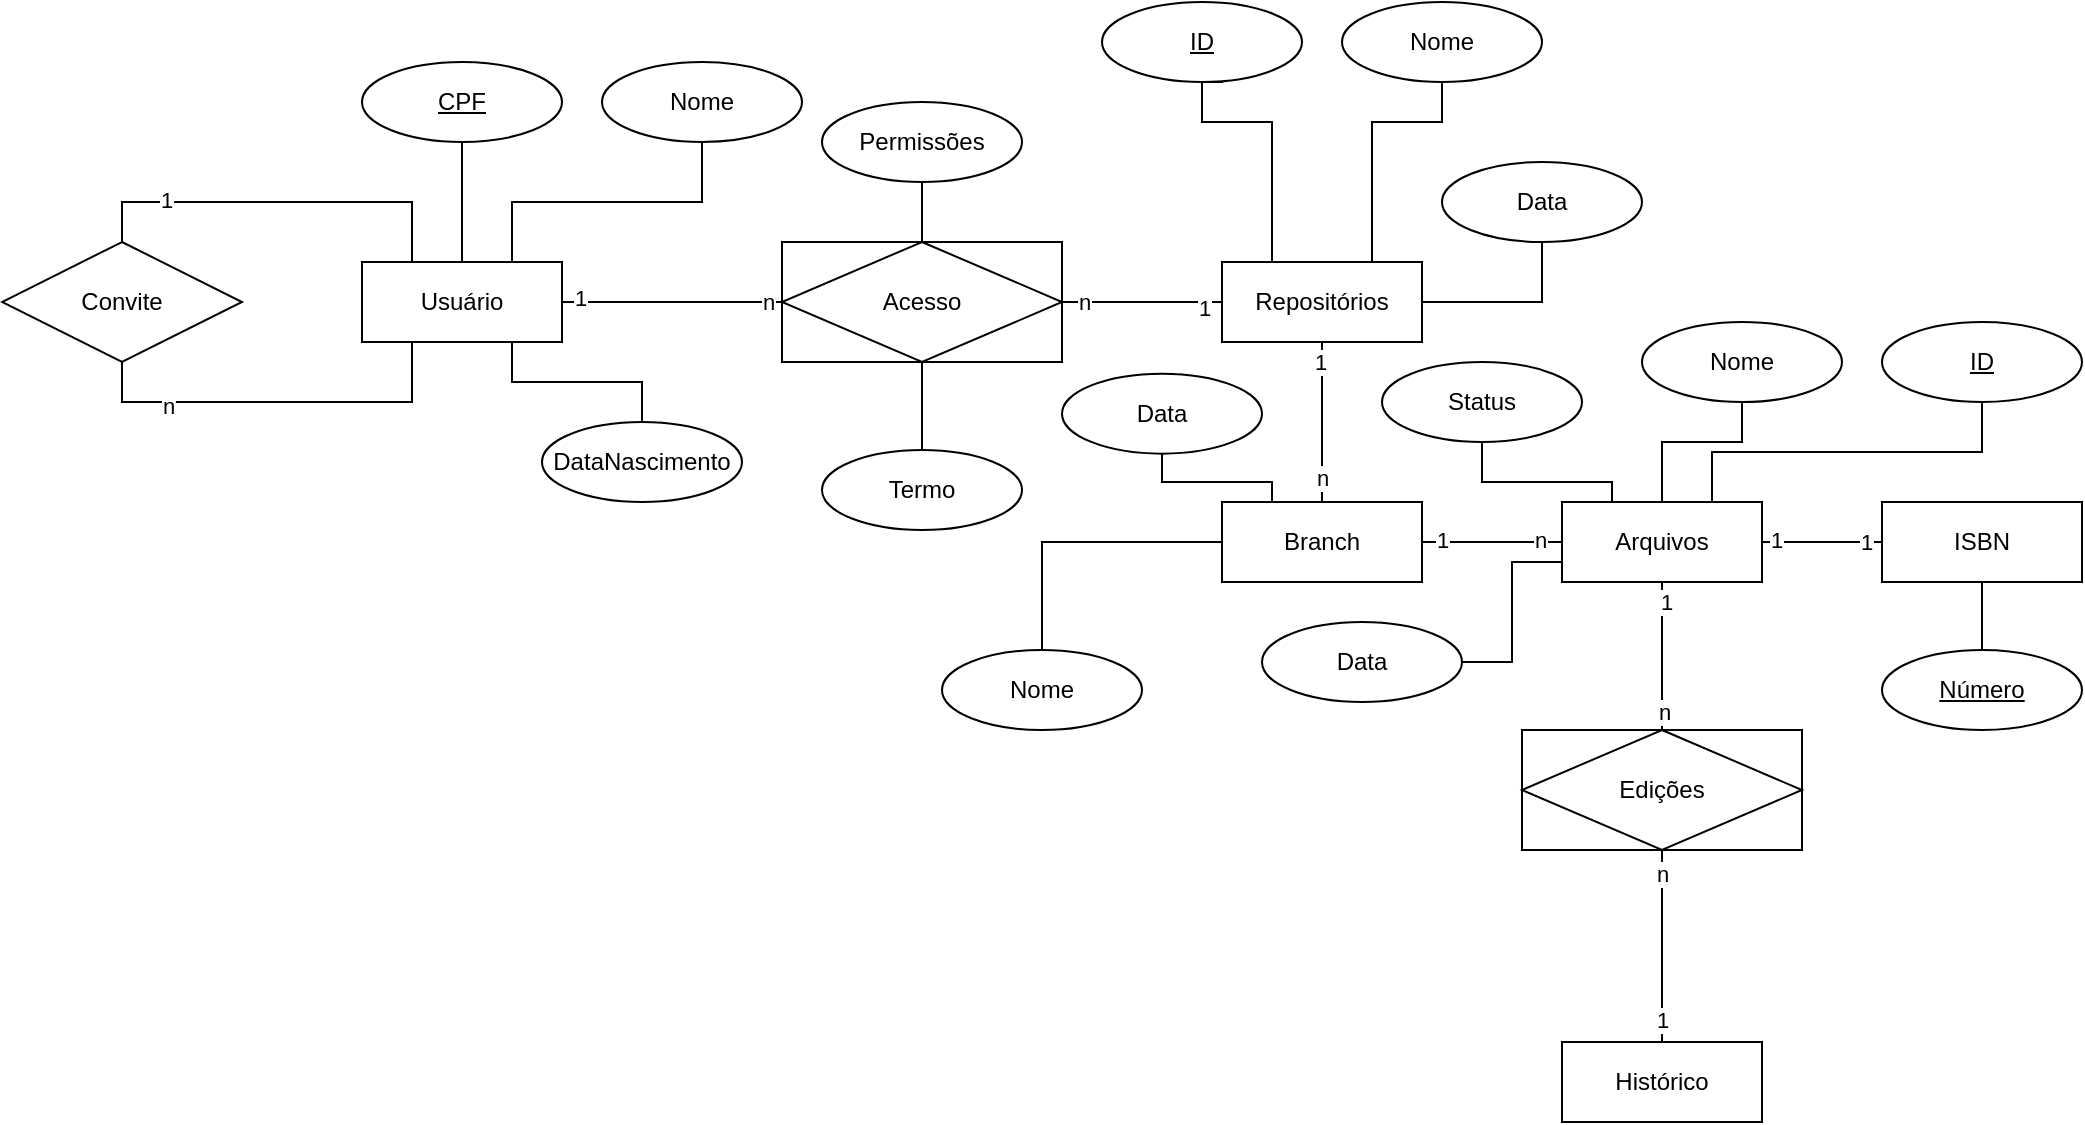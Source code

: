 <mxfile version="16.5.3" type="github">
  <diagram id="SehczarDMSWamDP_BHfZ" name="Page-1">
    <mxGraphModel dx="868" dy="496" grid="1" gridSize="10" guides="1" tooltips="1" connect="1" arrows="1" fold="1" page="1" pageScale="1" pageWidth="1169" pageHeight="827" math="0" shadow="0">
      <root>
        <mxCell id="0" />
        <mxCell id="1" parent="0" />
        <mxCell id="do4QVxHaX6XHre9uvOxi-28" style="edgeStyle=orthogonalEdgeStyle;rounded=0;orthogonalLoop=1;jettySize=auto;html=1;exitX=0.25;exitY=0;exitDx=0;exitDy=0;entryX=0.5;entryY=0;entryDx=0;entryDy=0;endArrow=none;endFill=0;" parent="1" source="ju0gslhjp3Z-Pm0NPE1V-1" target="do4QVxHaX6XHre9uvOxi-27" edge="1">
          <mxGeometry relative="1" as="geometry">
            <Array as="points">
              <mxPoint x="285" y="270" />
              <mxPoint x="140" y="270" />
            </Array>
          </mxGeometry>
        </mxCell>
        <mxCell id="1QFhwMYPTa27k-FvJ5lF-1" value="1" style="edgeLabel;html=1;align=center;verticalAlign=middle;resizable=0;points=[];" parent="do4QVxHaX6XHre9uvOxi-28" vertex="1" connectable="0">
          <mxGeometry x="0.576" y="-1" relative="1" as="geometry">
            <mxPoint as="offset" />
          </mxGeometry>
        </mxCell>
        <mxCell id="do4QVxHaX6XHre9uvOxi-29" style="edgeStyle=orthogonalEdgeStyle;rounded=0;orthogonalLoop=1;jettySize=auto;html=1;exitX=0.25;exitY=1;exitDx=0;exitDy=0;entryX=0.5;entryY=1;entryDx=0;entryDy=0;endArrow=none;endFill=0;" parent="1" source="ju0gslhjp3Z-Pm0NPE1V-1" target="do4QVxHaX6XHre9uvOxi-27" edge="1">
          <mxGeometry relative="1" as="geometry" />
        </mxCell>
        <mxCell id="1QFhwMYPTa27k-FvJ5lF-2" value="n" style="edgeLabel;html=1;align=center;verticalAlign=middle;resizable=0;points=[];" parent="do4QVxHaX6XHre9uvOxi-29" vertex="1" connectable="0">
          <mxGeometry x="0.564" y="2" relative="1" as="geometry">
            <mxPoint as="offset" />
          </mxGeometry>
        </mxCell>
        <mxCell id="do4QVxHaX6XHre9uvOxi-30" style="edgeStyle=orthogonalEdgeStyle;rounded=0;orthogonalLoop=1;jettySize=auto;html=1;exitX=1;exitY=0.5;exitDx=0;exitDy=0;entryX=0;entryY=0.5;entryDx=0;entryDy=0;endArrow=none;endFill=0;" parent="1" source="ju0gslhjp3Z-Pm0NPE1V-1" edge="1">
          <mxGeometry relative="1" as="geometry">
            <mxPoint x="430" y="320" as="targetPoint" />
          </mxGeometry>
        </mxCell>
        <mxCell id="1QFhwMYPTa27k-FvJ5lF-4" value="1" style="edgeLabel;html=1;align=center;verticalAlign=middle;resizable=0;points=[];" parent="do4QVxHaX6XHre9uvOxi-30" vertex="1" connectable="0">
          <mxGeometry x="-0.739" y="2" relative="1" as="geometry">
            <mxPoint as="offset" />
          </mxGeometry>
        </mxCell>
        <mxCell id="ju0gslhjp3Z-Pm0NPE1V-1" value="Usuário" style="whiteSpace=wrap;html=1;align=center;" parent="1" vertex="1">
          <mxGeometry x="260" y="300" width="100" height="40" as="geometry" />
        </mxCell>
        <mxCell id="do4QVxHaX6XHre9uvOxi-4" style="edgeStyle=orthogonalEdgeStyle;rounded=0;orthogonalLoop=1;jettySize=auto;html=1;exitX=0.5;exitY=1;exitDx=0;exitDy=0;entryX=0.5;entryY=0;entryDx=0;entryDy=0;endArrow=none;endFill=0;" parent="1" source="do4QVxHaX6XHre9uvOxi-3" target="ju0gslhjp3Z-Pm0NPE1V-1" edge="1">
          <mxGeometry relative="1" as="geometry" />
        </mxCell>
        <mxCell id="do4QVxHaX6XHre9uvOxi-3" value="CPF" style="ellipse;whiteSpace=wrap;html=1;align=center;fontStyle=4;" parent="1" vertex="1">
          <mxGeometry x="260" y="200" width="100" height="40" as="geometry" />
        </mxCell>
        <mxCell id="do4QVxHaX6XHre9uvOxi-21" style="edgeStyle=orthogonalEdgeStyle;rounded=0;orthogonalLoop=1;jettySize=auto;html=1;exitX=0.5;exitY=1;exitDx=0;exitDy=0;entryX=0.5;entryY=0;entryDx=0;entryDy=0;endArrow=none;endFill=0;" parent="1" source="do4QVxHaX6XHre9uvOxi-5" target="do4QVxHaX6XHre9uvOxi-20" edge="1">
          <mxGeometry relative="1" as="geometry" />
        </mxCell>
        <mxCell id="1QFhwMYPTa27k-FvJ5lF-20" value="1" style="edgeLabel;html=1;align=center;verticalAlign=middle;resizable=0;points=[];" parent="do4QVxHaX6XHre9uvOxi-21" vertex="1" connectable="0">
          <mxGeometry x="-0.757" y="-1" relative="1" as="geometry">
            <mxPoint as="offset" />
          </mxGeometry>
        </mxCell>
        <mxCell id="1QFhwMYPTa27k-FvJ5lF-21" value="n" style="edgeLabel;html=1;align=center;verticalAlign=middle;resizable=0;points=[];" parent="do4QVxHaX6XHre9uvOxi-21" vertex="1" connectable="0">
          <mxGeometry x="0.691" relative="1" as="geometry">
            <mxPoint as="offset" />
          </mxGeometry>
        </mxCell>
        <mxCell id="do4QVxHaX6XHre9uvOxi-49" style="edgeStyle=orthogonalEdgeStyle;rounded=0;orthogonalLoop=1;jettySize=auto;html=1;exitX=1;exitY=0.5;exitDx=0;exitDy=0;entryX=0.5;entryY=1;entryDx=0;entryDy=0;endArrow=none;endFill=0;" parent="1" source="do4QVxHaX6XHre9uvOxi-5" target="do4QVxHaX6XHre9uvOxi-48" edge="1">
          <mxGeometry relative="1" as="geometry" />
        </mxCell>
        <mxCell id="do4QVxHaX6XHre9uvOxi-5" value="Repositórios" style="whiteSpace=wrap;html=1;align=center;" parent="1" vertex="1">
          <mxGeometry x="690" y="300" width="100" height="40" as="geometry" />
        </mxCell>
        <mxCell id="do4QVxHaX6XHre9uvOxi-13" style="edgeStyle=orthogonalEdgeStyle;rounded=0;orthogonalLoop=1;jettySize=auto;html=1;exitX=1;exitY=0.5;exitDx=0;exitDy=0;entryX=0;entryY=0.5;entryDx=0;entryDy=0;endArrow=none;endFill=0;" parent="1" source="do4QVxHaX6XHre9uvOxi-6" target="do4QVxHaX6XHre9uvOxi-12" edge="1">
          <mxGeometry relative="1" as="geometry" />
        </mxCell>
        <mxCell id="1QFhwMYPTa27k-FvJ5lF-22" value="1" style="edgeLabel;html=1;align=center;verticalAlign=middle;resizable=0;points=[];" parent="do4QVxHaX6XHre9uvOxi-13" vertex="1" connectable="0">
          <mxGeometry x="-0.771" y="1" relative="1" as="geometry">
            <mxPoint as="offset" />
          </mxGeometry>
        </mxCell>
        <mxCell id="1QFhwMYPTa27k-FvJ5lF-23" value="1" style="edgeLabel;html=1;align=center;verticalAlign=middle;resizable=0;points=[];" parent="do4QVxHaX6XHre9uvOxi-13" vertex="1" connectable="0">
          <mxGeometry x="0.714" relative="1" as="geometry">
            <mxPoint as="offset" />
          </mxGeometry>
        </mxCell>
        <mxCell id="do4QVxHaX6XHre9uvOxi-22" style="edgeStyle=orthogonalEdgeStyle;rounded=0;orthogonalLoop=1;jettySize=auto;html=1;exitX=0;exitY=0.5;exitDx=0;exitDy=0;entryX=1;entryY=0.5;entryDx=0;entryDy=0;endArrow=none;endFill=0;" parent="1" source="do4QVxHaX6XHre9uvOxi-6" target="do4QVxHaX6XHre9uvOxi-20" edge="1">
          <mxGeometry relative="1" as="geometry" />
        </mxCell>
        <mxCell id="1QFhwMYPTa27k-FvJ5lF-24" value="1" style="edgeLabel;html=1;align=center;verticalAlign=middle;resizable=0;points=[];" parent="do4QVxHaX6XHre9uvOxi-22" vertex="1" connectable="0">
          <mxGeometry x="0.731" y="-1" relative="1" as="geometry">
            <mxPoint as="offset" />
          </mxGeometry>
        </mxCell>
        <mxCell id="1QFhwMYPTa27k-FvJ5lF-25" value="n" style="edgeLabel;html=1;align=center;verticalAlign=middle;resizable=0;points=[];" parent="do4QVxHaX6XHre9uvOxi-22" vertex="1" connectable="0">
          <mxGeometry x="-0.69" y="-1" relative="1" as="geometry">
            <mxPoint as="offset" />
          </mxGeometry>
        </mxCell>
        <mxCell id="do4QVxHaX6XHre9uvOxi-51" style="edgeStyle=orthogonalEdgeStyle;rounded=0;orthogonalLoop=1;jettySize=auto;html=1;exitX=0;exitY=0.75;exitDx=0;exitDy=0;entryX=1;entryY=0.5;entryDx=0;entryDy=0;endArrow=none;endFill=0;" parent="1" source="do4QVxHaX6XHre9uvOxi-6" target="do4QVxHaX6XHre9uvOxi-50" edge="1">
          <mxGeometry relative="1" as="geometry" />
        </mxCell>
        <mxCell id="do4QVxHaX6XHre9uvOxi-58" style="edgeStyle=orthogonalEdgeStyle;rounded=0;orthogonalLoop=1;jettySize=auto;html=1;exitX=0.5;exitY=1;exitDx=0;exitDy=0;entryX=0.5;entryY=0;entryDx=0;entryDy=0;endArrow=none;endFill=0;" parent="1" source="do4QVxHaX6XHre9uvOxi-6" target="do4QVxHaX6XHre9uvOxi-57" edge="1">
          <mxGeometry relative="1" as="geometry" />
        </mxCell>
        <mxCell id="1QFhwMYPTa27k-FvJ5lF-16" value="1" style="edgeLabel;html=1;align=center;verticalAlign=middle;resizable=0;points=[];" parent="do4QVxHaX6XHre9uvOxi-58" vertex="1" connectable="0">
          <mxGeometry x="-0.736" y="2" relative="1" as="geometry">
            <mxPoint as="offset" />
          </mxGeometry>
        </mxCell>
        <mxCell id="1QFhwMYPTa27k-FvJ5lF-17" value="n" style="edgeLabel;html=1;align=center;verticalAlign=middle;resizable=0;points=[];" parent="do4QVxHaX6XHre9uvOxi-58" vertex="1" connectable="0">
          <mxGeometry x="0.742" y="1" relative="1" as="geometry">
            <mxPoint as="offset" />
          </mxGeometry>
        </mxCell>
        <mxCell id="1QFhwMYPTa27k-FvJ5lF-12" style="edgeStyle=orthogonalEdgeStyle;rounded=0;orthogonalLoop=1;jettySize=auto;html=1;exitX=0.75;exitY=0;exitDx=0;exitDy=0;entryX=0.5;entryY=1;entryDx=0;entryDy=0;endArrow=none;endFill=0;" parent="1" source="do4QVxHaX6XHre9uvOxi-6" target="1QFhwMYPTa27k-FvJ5lF-11" edge="1">
          <mxGeometry relative="1" as="geometry" />
        </mxCell>
        <mxCell id="do4QVxHaX6XHre9uvOxi-6" value="Arquivos" style="whiteSpace=wrap;html=1;align=center;" parent="1" vertex="1">
          <mxGeometry x="860" y="420" width="100" height="40" as="geometry" />
        </mxCell>
        <mxCell id="do4QVxHaX6XHre9uvOxi-31" style="edgeStyle=orthogonalEdgeStyle;rounded=0;orthogonalLoop=1;jettySize=auto;html=1;exitX=1;exitY=0.5;exitDx=0;exitDy=0;entryX=0;entryY=0.5;entryDx=0;entryDy=0;endArrow=none;endFill=0;" parent="1" source="do4QVxHaX6XHre9uvOxi-11" target="do4QVxHaX6XHre9uvOxi-5" edge="1">
          <mxGeometry relative="1" as="geometry" />
        </mxCell>
        <mxCell id="1QFhwMYPTa27k-FvJ5lF-6" value="n" style="edgeLabel;html=1;align=center;verticalAlign=middle;resizable=0;points=[];" parent="do4QVxHaX6XHre9uvOxi-31" vertex="1" connectable="0">
          <mxGeometry x="-0.742" relative="1" as="geometry">
            <mxPoint as="offset" />
          </mxGeometry>
        </mxCell>
        <mxCell id="1QFhwMYPTa27k-FvJ5lF-7" value="1" style="edgeLabel;html=1;align=center;verticalAlign=middle;resizable=0;points=[];" parent="do4QVxHaX6XHre9uvOxi-31" vertex="1" connectable="0">
          <mxGeometry x="0.758" y="-3" relative="1" as="geometry">
            <mxPoint as="offset" />
          </mxGeometry>
        </mxCell>
        <mxCell id="do4QVxHaX6XHre9uvOxi-34" style="edgeStyle=orthogonalEdgeStyle;rounded=0;orthogonalLoop=1;jettySize=auto;html=1;exitX=0;exitY=0.5;exitDx=0;exitDy=0;endArrow=none;endFill=0;" parent="1" source="do4QVxHaX6XHre9uvOxi-11" edge="1">
          <mxGeometry relative="1" as="geometry">
            <mxPoint x="430" y="320" as="targetPoint" />
          </mxGeometry>
        </mxCell>
        <mxCell id="1QFhwMYPTa27k-FvJ5lF-5" value="n" style="edgeLabel;html=1;align=center;verticalAlign=middle;resizable=0;points=[];" parent="do4QVxHaX6XHre9uvOxi-34" vertex="1" connectable="0">
          <mxGeometry x="-0.64" relative="1" as="geometry">
            <mxPoint as="offset" />
          </mxGeometry>
        </mxCell>
        <mxCell id="do4QVxHaX6XHre9uvOxi-41" style="edgeStyle=orthogonalEdgeStyle;rounded=0;orthogonalLoop=1;jettySize=auto;html=1;entryX=0.5;entryY=1;entryDx=0;entryDy=0;endArrow=none;endFill=0;" parent="1" source="do4QVxHaX6XHre9uvOxi-11" target="do4QVxHaX6XHre9uvOxi-40" edge="1">
          <mxGeometry relative="1" as="geometry" />
        </mxCell>
        <mxCell id="do4QVxHaX6XHre9uvOxi-42" style="edgeStyle=orthogonalEdgeStyle;rounded=0;orthogonalLoop=1;jettySize=auto;html=1;exitX=0.5;exitY=1;exitDx=0;exitDy=0;entryX=0.5;entryY=0;entryDx=0;entryDy=0;endArrow=none;endFill=0;" parent="1" source="do4QVxHaX6XHre9uvOxi-11" target="do4QVxHaX6XHre9uvOxi-38" edge="1">
          <mxGeometry relative="1" as="geometry" />
        </mxCell>
        <mxCell id="do4QVxHaX6XHre9uvOxi-11" value="Acesso" style="shape=associativeEntity;whiteSpace=wrap;html=1;align=center;" parent="1" vertex="1">
          <mxGeometry x="470" y="290" width="140" height="60" as="geometry" />
        </mxCell>
        <mxCell id="1QFhwMYPTa27k-FvJ5lF-14" style="edgeStyle=orthogonalEdgeStyle;rounded=0;orthogonalLoop=1;jettySize=auto;html=1;exitX=0.5;exitY=1;exitDx=0;exitDy=0;entryX=0.5;entryY=0;entryDx=0;entryDy=0;endArrow=none;endFill=0;" parent="1" source="do4QVxHaX6XHre9uvOxi-12" target="1QFhwMYPTa27k-FvJ5lF-13" edge="1">
          <mxGeometry relative="1" as="geometry" />
        </mxCell>
        <mxCell id="do4QVxHaX6XHre9uvOxi-12" value="ISBN" style="whiteSpace=wrap;html=1;align=center;" parent="1" vertex="1">
          <mxGeometry x="1020" y="420" width="100" height="40" as="geometry" />
        </mxCell>
        <mxCell id="do4QVxHaX6XHre9uvOxi-59" style="edgeStyle=orthogonalEdgeStyle;rounded=0;orthogonalLoop=1;jettySize=auto;html=1;exitX=0.5;exitY=0;exitDx=0;exitDy=0;entryX=0.5;entryY=1;entryDx=0;entryDy=0;endArrow=none;endFill=0;" parent="1" source="do4QVxHaX6XHre9uvOxi-19" target="do4QVxHaX6XHre9uvOxi-57" edge="1">
          <mxGeometry relative="1" as="geometry" />
        </mxCell>
        <mxCell id="1QFhwMYPTa27k-FvJ5lF-18" value="1" style="edgeLabel;html=1;align=center;verticalAlign=middle;resizable=0;points=[];" parent="do4QVxHaX6XHre9uvOxi-59" vertex="1" connectable="0">
          <mxGeometry x="-0.769" relative="1" as="geometry">
            <mxPoint as="offset" />
          </mxGeometry>
        </mxCell>
        <mxCell id="1QFhwMYPTa27k-FvJ5lF-19" value="n" style="edgeLabel;html=1;align=center;verticalAlign=middle;resizable=0;points=[];" parent="do4QVxHaX6XHre9uvOxi-59" vertex="1" connectable="0">
          <mxGeometry x="0.755" relative="1" as="geometry">
            <mxPoint as="offset" />
          </mxGeometry>
        </mxCell>
        <mxCell id="do4QVxHaX6XHre9uvOxi-19" value="Histórico" style="whiteSpace=wrap;html=1;align=center;" parent="1" vertex="1">
          <mxGeometry x="860" y="690" width="100" height="40" as="geometry" />
        </mxCell>
        <mxCell id="do4QVxHaX6XHre9uvOxi-55" style="edgeStyle=orthogonalEdgeStyle;rounded=0;orthogonalLoop=1;jettySize=auto;html=1;exitX=0.25;exitY=0;exitDx=0;exitDy=0;entryX=0.5;entryY=1;entryDx=0;entryDy=0;endArrow=none;endFill=0;" parent="1" source="do4QVxHaX6XHre9uvOxi-20" target="do4QVxHaX6XHre9uvOxi-54" edge="1">
          <mxGeometry relative="1" as="geometry">
            <Array as="points">
              <mxPoint x="715" y="410" />
              <mxPoint x="660" y="410" />
            </Array>
          </mxGeometry>
        </mxCell>
        <mxCell id="do4QVxHaX6XHre9uvOxi-20" value="Branch" style="whiteSpace=wrap;html=1;align=center;" parent="1" vertex="1">
          <mxGeometry x="690" y="420" width="100" height="40" as="geometry" />
        </mxCell>
        <mxCell id="do4QVxHaX6XHre9uvOxi-27" value="Convite" style="shape=rhombus;perimeter=rhombusPerimeter;whiteSpace=wrap;html=1;align=center;" parent="1" vertex="1">
          <mxGeometry x="80" y="290" width="120" height="60" as="geometry" />
        </mxCell>
        <mxCell id="do4QVxHaX6XHre9uvOxi-35" style="edgeStyle=orthogonalEdgeStyle;rounded=0;orthogonalLoop=1;jettySize=auto;html=1;exitX=0.5;exitY=1;exitDx=0;exitDy=0;entryX=0.75;entryY=0;entryDx=0;entryDy=0;endArrow=none;endFill=0;" parent="1" source="do4QVxHaX6XHre9uvOxi-33" target="ju0gslhjp3Z-Pm0NPE1V-1" edge="1">
          <mxGeometry relative="1" as="geometry" />
        </mxCell>
        <mxCell id="do4QVxHaX6XHre9uvOxi-33" value="Nome" style="ellipse;whiteSpace=wrap;html=1;align=center;" parent="1" vertex="1">
          <mxGeometry x="380" y="200" width="100" height="40" as="geometry" />
        </mxCell>
        <mxCell id="do4QVxHaX6XHre9uvOxi-37" style="edgeStyle=orthogonalEdgeStyle;rounded=0;orthogonalLoop=1;jettySize=auto;html=1;exitX=0.5;exitY=0;exitDx=0;exitDy=0;entryX=0.75;entryY=1;entryDx=0;entryDy=0;endArrow=none;endFill=0;" parent="1" source="do4QVxHaX6XHre9uvOxi-36" target="ju0gslhjp3Z-Pm0NPE1V-1" edge="1">
          <mxGeometry relative="1" as="geometry">
            <Array as="points">
              <mxPoint x="400" y="360" />
              <mxPoint x="335" y="360" />
            </Array>
          </mxGeometry>
        </mxCell>
        <mxCell id="do4QVxHaX6XHre9uvOxi-36" value="DataNascimento" style="ellipse;whiteSpace=wrap;html=1;align=center;" parent="1" vertex="1">
          <mxGeometry x="350" y="380" width="100" height="40" as="geometry" />
        </mxCell>
        <mxCell id="do4QVxHaX6XHre9uvOxi-38" value="Termo" style="ellipse;whiteSpace=wrap;html=1;align=center;" parent="1" vertex="1">
          <mxGeometry x="490" y="394" width="100" height="40" as="geometry" />
        </mxCell>
        <mxCell id="do4QVxHaX6XHre9uvOxi-40" value="Permissões" style="ellipse;whiteSpace=wrap;html=1;align=center;" parent="1" vertex="1">
          <mxGeometry x="490" y="220" width="100" height="40" as="geometry" />
        </mxCell>
        <mxCell id="1QFhwMYPTa27k-FvJ5lF-10" style="edgeStyle=orthogonalEdgeStyle;rounded=0;orthogonalLoop=1;jettySize=auto;html=1;exitX=0.5;exitY=1;exitDx=0;exitDy=0;entryX=0.75;entryY=0;entryDx=0;entryDy=0;endArrow=none;endFill=0;" parent="1" source="do4QVxHaX6XHre9uvOxi-44" target="do4QVxHaX6XHre9uvOxi-5" edge="1">
          <mxGeometry relative="1" as="geometry">
            <Array as="points">
              <mxPoint x="800" y="230" />
              <mxPoint x="765" y="230" />
            </Array>
          </mxGeometry>
        </mxCell>
        <mxCell id="do4QVxHaX6XHre9uvOxi-44" value="Nome" style="ellipse;whiteSpace=wrap;html=1;align=center;" parent="1" vertex="1">
          <mxGeometry x="750" y="170" width="100" height="40" as="geometry" />
        </mxCell>
        <mxCell id="1QFhwMYPTa27k-FvJ5lF-27" style="edgeStyle=orthogonalEdgeStyle;rounded=0;orthogonalLoop=1;jettySize=auto;html=1;exitX=0.5;exitY=1;exitDx=0;exitDy=0;entryX=0.5;entryY=0;entryDx=0;entryDy=0;endArrow=none;endFill=0;" parent="1" source="do4QVxHaX6XHre9uvOxi-46" target="do4QVxHaX6XHre9uvOxi-6" edge="1">
          <mxGeometry relative="1" as="geometry">
            <Array as="points">
              <mxPoint x="950" y="390" />
              <mxPoint x="910" y="390" />
            </Array>
          </mxGeometry>
        </mxCell>
        <mxCell id="do4QVxHaX6XHre9uvOxi-46" value="Nome" style="ellipse;whiteSpace=wrap;html=1;align=center;" parent="1" vertex="1">
          <mxGeometry x="900" y="330" width="100" height="40" as="geometry" />
        </mxCell>
        <mxCell id="do4QVxHaX6XHre9uvOxi-48" value="Data" style="ellipse;whiteSpace=wrap;html=1;align=center;" parent="1" vertex="1">
          <mxGeometry x="800" y="250" width="100" height="40" as="geometry" />
        </mxCell>
        <mxCell id="do4QVxHaX6XHre9uvOxi-50" value="Data" style="ellipse;whiteSpace=wrap;html=1;align=center;" parent="1" vertex="1">
          <mxGeometry x="710" y="480" width="100" height="40" as="geometry" />
        </mxCell>
        <mxCell id="do4QVxHaX6XHre9uvOxi-53" style="edgeStyle=orthogonalEdgeStyle;rounded=0;orthogonalLoop=1;jettySize=auto;html=1;exitX=0.5;exitY=0;exitDx=0;exitDy=0;entryX=0;entryY=0.5;entryDx=0;entryDy=0;endArrow=none;endFill=0;" parent="1" source="do4QVxHaX6XHre9uvOxi-52" target="do4QVxHaX6XHre9uvOxi-20" edge="1">
          <mxGeometry relative="1" as="geometry">
            <Array as="points">
              <mxPoint x="600" y="494" />
              <mxPoint x="600" y="440" />
            </Array>
          </mxGeometry>
        </mxCell>
        <mxCell id="do4QVxHaX6XHre9uvOxi-52" value="Nome" style="ellipse;whiteSpace=wrap;html=1;align=center;" parent="1" vertex="1">
          <mxGeometry x="550" y="494" width="100" height="40" as="geometry" />
        </mxCell>
        <mxCell id="do4QVxHaX6XHre9uvOxi-54" value="Data" style="ellipse;whiteSpace=wrap;html=1;align=center;" parent="1" vertex="1">
          <mxGeometry x="610" y="355.83" width="100" height="40" as="geometry" />
        </mxCell>
        <mxCell id="do4QVxHaX6XHre9uvOxi-57" value="Edições" style="shape=associativeEntity;whiteSpace=wrap;html=1;align=center;" parent="1" vertex="1">
          <mxGeometry x="840" y="534" width="140" height="60" as="geometry" />
        </mxCell>
        <mxCell id="1QFhwMYPTa27k-FvJ5lF-9" style="edgeStyle=orthogonalEdgeStyle;rounded=0;orthogonalLoop=1;jettySize=auto;html=1;exitX=0.5;exitY=1;exitDx=0;exitDy=0;entryX=0.25;entryY=0;entryDx=0;entryDy=0;endArrow=none;endFill=0;" parent="1" source="1QFhwMYPTa27k-FvJ5lF-8" target="do4QVxHaX6XHre9uvOxi-5" edge="1">
          <mxGeometry relative="1" as="geometry">
            <Array as="points">
              <mxPoint x="690" y="200" />
              <mxPoint x="680" y="200" />
              <mxPoint x="680" y="230" />
              <mxPoint x="715" y="230" />
            </Array>
          </mxGeometry>
        </mxCell>
        <mxCell id="1QFhwMYPTa27k-FvJ5lF-8" value="&lt;u&gt;ID&lt;/u&gt;" style="ellipse;whiteSpace=wrap;html=1;align=center;" parent="1" vertex="1">
          <mxGeometry x="630" y="170" width="100" height="40" as="geometry" />
        </mxCell>
        <mxCell id="1QFhwMYPTa27k-FvJ5lF-11" value="&lt;u&gt;ID&lt;/u&gt;" style="ellipse;whiteSpace=wrap;html=1;align=center;" parent="1" vertex="1">
          <mxGeometry x="1020" y="330" width="100" height="40" as="geometry" />
        </mxCell>
        <mxCell id="1QFhwMYPTa27k-FvJ5lF-13" value="&lt;u&gt;Número&lt;/u&gt;" style="ellipse;whiteSpace=wrap;html=1;align=center;" parent="1" vertex="1">
          <mxGeometry x="1020" y="494" width="100" height="40" as="geometry" />
        </mxCell>
        <mxCell id="1QFhwMYPTa27k-FvJ5lF-28" style="edgeStyle=orthogonalEdgeStyle;rounded=0;orthogonalLoop=1;jettySize=auto;html=1;exitX=0.5;exitY=1;exitDx=0;exitDy=0;entryX=0.25;entryY=0;entryDx=0;entryDy=0;endArrow=none;endFill=0;" parent="1" source="1QFhwMYPTa27k-FvJ5lF-26" target="do4QVxHaX6XHre9uvOxi-6" edge="1">
          <mxGeometry relative="1" as="geometry" />
        </mxCell>
        <mxCell id="1QFhwMYPTa27k-FvJ5lF-26" value="Status" style="ellipse;whiteSpace=wrap;html=1;align=center;" parent="1" vertex="1">
          <mxGeometry x="770" y="350" width="100" height="40" as="geometry" />
        </mxCell>
      </root>
    </mxGraphModel>
  </diagram>
</mxfile>
